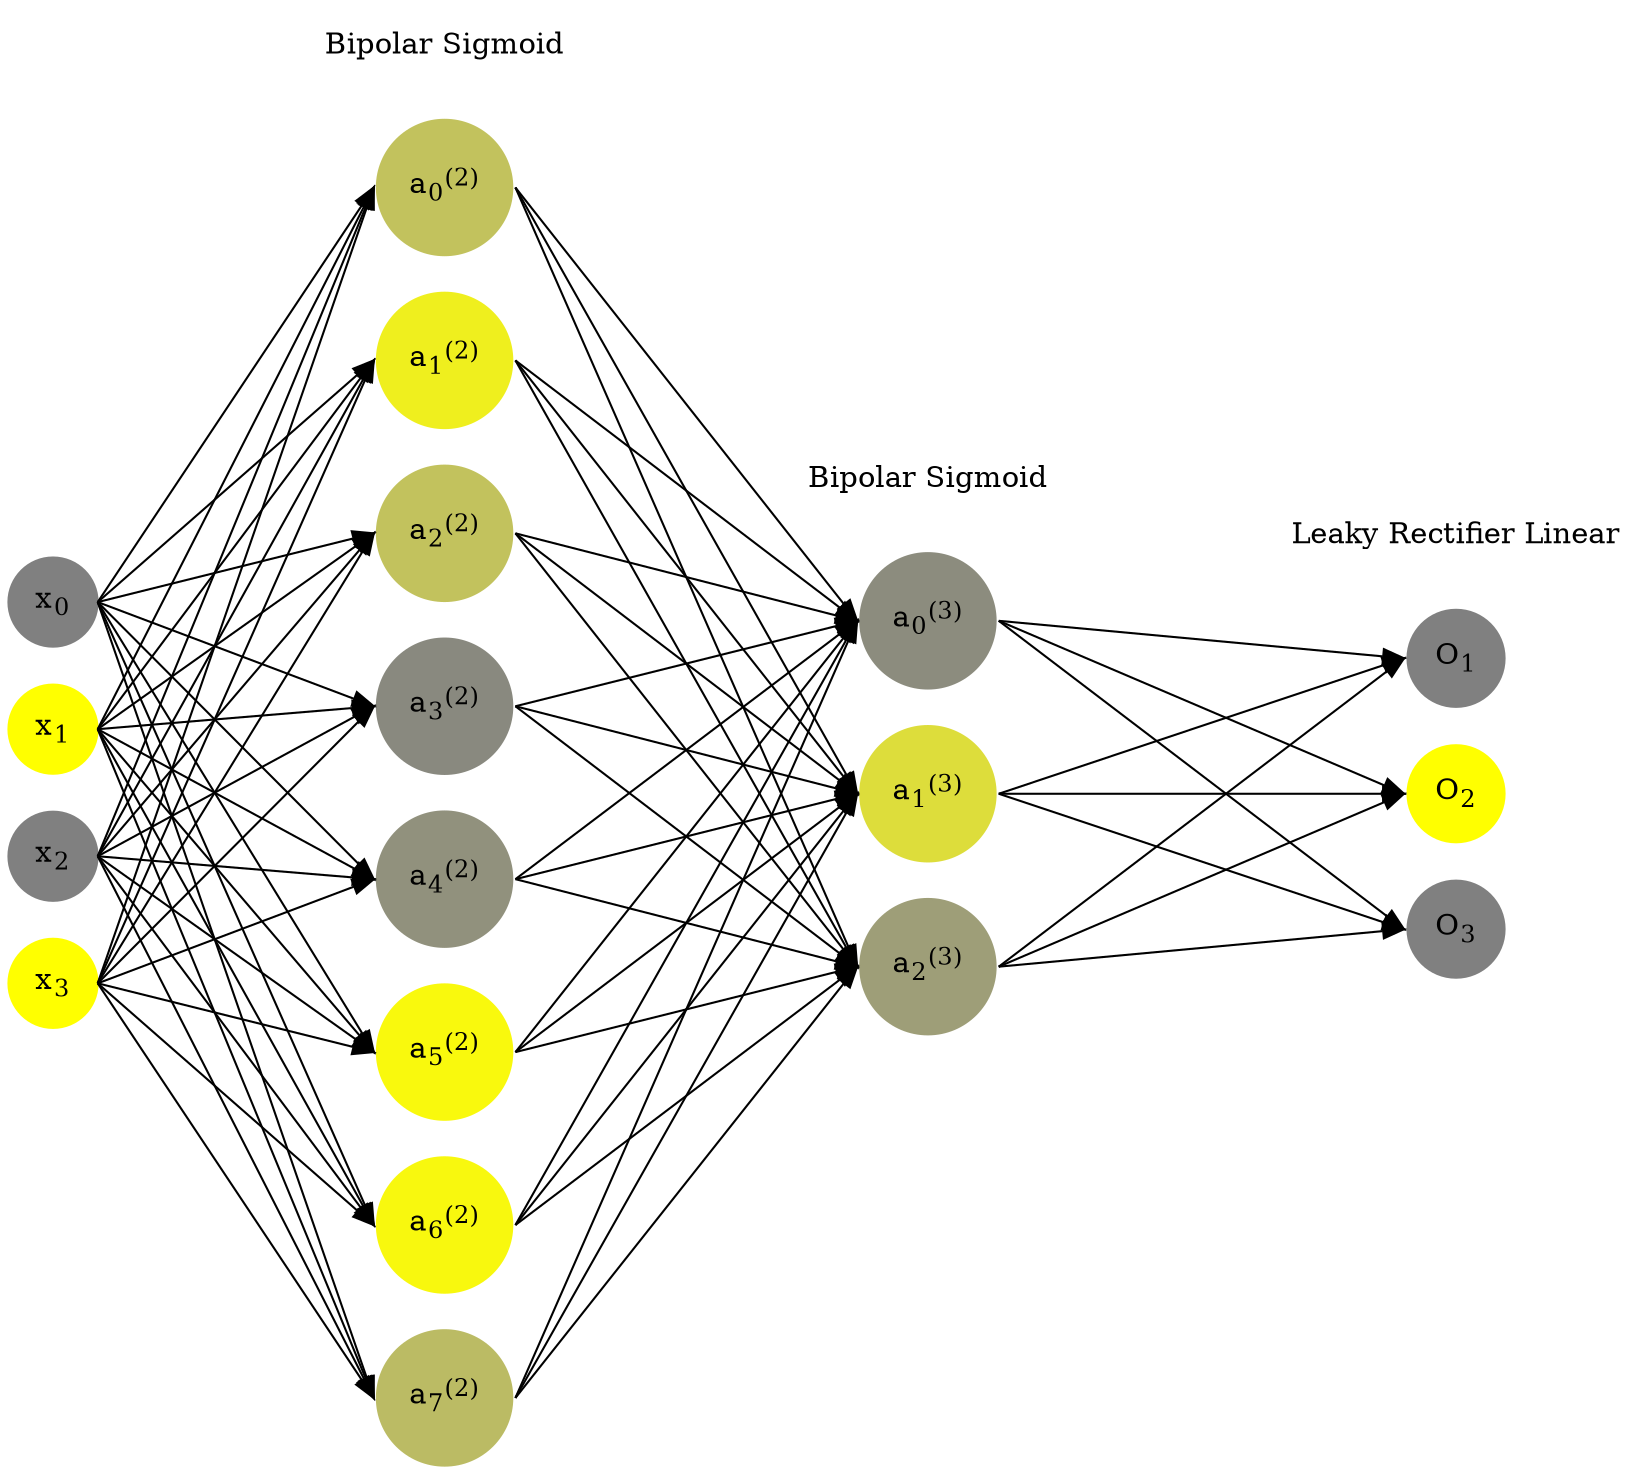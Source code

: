 digraph G {
	rankdir = LR;
	splines=false;
	edge[style=invis];
	ranksep= 1.4;
	{
	node [shape=circle, color="0.1667, 0.0, 0.5", style=filled, fillcolor="0.1667, 0.0, 0.5"];
	x0 [label=<x<sub>0</sub>>];
	}
	{
	node [shape=circle, color="0.1667, 1.0, 1.0", style=filled, fillcolor="0.1667, 1.0, 1.0"];
	x1 [label=<x<sub>1</sub>>];
	}
	{
	node [shape=circle, color="0.1667, 0.0, 0.5", style=filled, fillcolor="0.1667, 0.0, 0.5"];
	x2 [label=<x<sub>2</sub>>];
	}
	{
	node [shape=circle, color="0.1667, 1.0, 1.0", style=filled, fillcolor="0.1667, 1.0, 1.0"];
	x3 [label=<x<sub>3</sub>>];
	}
	{
	node [shape=circle, color="0.1667, 0.520105, 0.760052", style=filled, fillcolor="0.1667, 0.520105, 0.760052"];
	a02 [label=<a<sub>0</sub><sup>(2)</sup>>];
	}
	{
	node [shape=circle, color="0.1667, 0.871848, 0.935924", style=filled, fillcolor="0.1667, 0.871848, 0.935924"];
	a12 [label=<a<sub>1</sub><sup>(2)</sup>>];
	}
	{
	node [shape=circle, color="0.1667, 0.517010, 0.758505", style=filled, fillcolor="0.1667, 0.517010, 0.758505"];
	a22 [label=<a<sub>2</sub><sup>(2)</sup>>];
	}
	{
	node [shape=circle, color="0.1667, 0.072289, 0.536144", style=filled, fillcolor="0.1667, 0.072289, 0.536144"];
	a32 [label=<a<sub>3</sub><sup>(2)</sup>>];
	}
	{
	node [shape=circle, color="0.1667, 0.138954, 0.569477", style=filled, fillcolor="0.1667, 0.138954, 0.569477"];
	a42 [label=<a<sub>4</sub><sup>(2)</sup>>];
	}
	{
	node [shape=circle, color="0.1667, 0.947594, 0.973797", style=filled, fillcolor="0.1667, 0.947594, 0.973797"];
	a52 [label=<a<sub>5</sub><sup>(2)</sup>>];
	}
	{
	node [shape=circle, color="0.1667, 0.941792, 0.970896", style=filled, fillcolor="0.1667, 0.941792, 0.970896"];
	a62 [label=<a<sub>6</sub><sup>(2)</sup>>];
	}
	{
	node [shape=circle, color="0.1667, 0.461332, 0.730666", style=filled, fillcolor="0.1667, 0.461332, 0.730666"];
	a72 [label=<a<sub>7</sub><sup>(2)</sup>>];
	}
	{
	node [shape=circle, color="0.1667, 0.094969, 0.547485", style=filled, fillcolor="0.1667, 0.094969, 0.547485"];
	a03 [label=<a<sub>0</sub><sup>(3)</sup>>];
	}
	{
	node [shape=circle, color="0.1667, 0.731644, 0.865822", style=filled, fillcolor="0.1667, 0.731644, 0.865822"];
	a13 [label=<a<sub>1</sub><sup>(3)</sup>>];
	}
	{
	node [shape=circle, color="0.1667, 0.237372, 0.618686", style=filled, fillcolor="0.1667, 0.237372, 0.618686"];
	a23 [label=<a<sub>2</sub><sup>(3)</sup>>];
	}
	{
	node [shape=circle, color="0.1667, 0.0, 0.5", style=filled, fillcolor="0.1667, 0.0, 0.5"];
	O1 [label=<O<sub>1</sub>>];
	}
	{
	node [shape=circle, color="0.1667, 1.0, 1.0", style=filled, fillcolor="0.1667, 1.0, 1.0"];
	O2 [label=<O<sub>2</sub>>];
	}
	{
	node [shape=circle, color="0.1667, 0.0, 0.5", style=filled, fillcolor="0.1667, 0.0, 0.5"];
	O3 [label=<O<sub>3</sub>>];
	}
	{
	rank=same;
	x0->x1->x2->x3;
	}
	{
	rank=same;
	a02->a12->a22->a32->a42->a52->a62->a72;
	}
	{
	rank=same;
	a03->a13->a23;
	}
	{
	rank=same;
	O1->O2->O3;
	}
	l1 [shape=plaintext,label="Bipolar Sigmoid"];
	l1->a02;
	{rank=same; l1;a02};
	l2 [shape=plaintext,label="Bipolar Sigmoid"];
	l2->a03;
	{rank=same; l2;a03};
	l3 [shape=plaintext,label="Leaky Rectifier Linear"];
	l3->O1;
	{rank=same; l3;O1};
edge[style=solid, tailport=e, headport=w];
	{x0;x1;x2;x3} -> {a02;a12;a22;a32;a42;a52;a62;a72};
	{a02;a12;a22;a32;a42;a52;a62;a72} -> {a03;a13;a23};
	{a03;a13;a23} -> {O1,O2,O3};
}